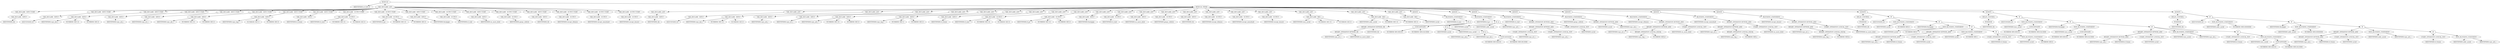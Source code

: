 digraph G {	
ranksep=.25;
	0 [label="MODULE"];
	1 [label="IDENTIFIERS:or1200_if"];
	0 -> 1;
	2 [label="VAR_DECLARE_LIST"];
	0 -> 2;
	3 [label="VAR_DECLARE  INPUT PORT"];
	2 -> 3;
	4 [label="VAR_DECLARE  INPUT"];
	3 -> 4;
	5 [label="IDENTIFIERS:clk"];
	4 -> 5;
	16 [label="VAR_DECLARE  INPUT PORT"];
	2 -> 16;
	17 [label="VAR_DECLARE  INPUT"];
	16 -> 17;
	18 [label="IDENTIFIERS:rst"];
	17 -> 18;
	29 [label="VAR_DECLARE  INPUT PORT"];
	2 -> 29;
	30 [label="VAR_DECLARE  INPUT"];
	29 -> 30;
	31 [label="IDENTIFIERS:icpu_dat_i"];
	30 -> 31;
	32 [label="NUMBERS DEC:31"];
	30 -> 32;
	33 [label="NUMBERS DEC:0"];
	30 -> 33;
	42 [label="VAR_DECLARE  INPUT PORT"];
	2 -> 42;
	43 [label="VAR_DECLARE  INPUT"];
	42 -> 43;
	44 [label="IDENTIFIERS:icpu_ack_i"];
	43 -> 44;
	55 [label="VAR_DECLARE  INPUT PORT"];
	2 -> 55;
	56 [label="VAR_DECLARE  INPUT"];
	55 -> 56;
	57 [label="IDENTIFIERS:icpu_err_i"];
	56 -> 57;
	68 [label="VAR_DECLARE  INPUT PORT"];
	2 -> 68;
	69 [label="VAR_DECLARE  INPUT"];
	68 -> 69;
	70 [label="IDENTIFIERS:icpu_adr_i"];
	69 -> 70;
	71 [label="NUMBERS DEC:31"];
	69 -> 71;
	72 [label="NUMBERS DEC:0"];
	69 -> 72;
	81 [label="VAR_DECLARE  INPUT PORT"];
	2 -> 81;
	82 [label="VAR_DECLARE  INPUT"];
	81 -> 82;
	83 [label="IDENTIFIERS:icpu_tag_i"];
	82 -> 83;
	84 [label="NUMBERS DEC:3"];
	82 -> 84;
	85 [label="NUMBERS DEC:0"];
	82 -> 85;
	94 [label="VAR_DECLARE  INPUT PORT"];
	2 -> 94;
	95 [label="VAR_DECLARE  INPUT"];
	94 -> 95;
	96 [label="IDENTIFIERS:if_freeze"];
	95 -> 96;
	107 [label="VAR_DECLARE  OUTPUT PORT"];
	2 -> 107;
	108 [label="VAR_DECLARE  OUTPUT"];
	107 -> 108;
	109 [label="IDENTIFIERS:if_insn"];
	108 -> 109;
	110 [label="NUMBERS DEC:31"];
	108 -> 110;
	111 [label="NUMBERS DEC:0"];
	108 -> 111;
	120 [label="VAR_DECLARE  OUTPUT PORT"];
	2 -> 120;
	121 [label="VAR_DECLARE  OUTPUT"];
	120 -> 121;
	122 [label="IDENTIFIERS:if_pc"];
	121 -> 122;
	123 [label="NUMBERS DEC:31"];
	121 -> 123;
	124 [label="NUMBERS DEC:0"];
	121 -> 124;
	133 [label="VAR_DECLARE  INPUT PORT"];
	2 -> 133;
	134 [label="VAR_DECLARE  INPUT"];
	133 -> 134;
	135 [label="IDENTIFIERS:flushpipe"];
	134 -> 135;
	146 [label="VAR_DECLARE  OUTPUT PORT"];
	2 -> 146;
	147 [label="VAR_DECLARE  OUTPUT"];
	146 -> 147;
	148 [label="IDENTIFIERS:if_stall"];
	147 -> 148;
	159 [label="VAR_DECLARE  INPUT PORT"];
	2 -> 159;
	160 [label="VAR_DECLARE  INPUT"];
	159 -> 160;
	161 [label="IDENTIFIERS:no_more_dslot"];
	160 -> 161;
	172 [label="VAR_DECLARE  OUTPUT PORT"];
	2 -> 172;
	173 [label="VAR_DECLARE  OUTPUT"];
	172 -> 173;
	174 [label="IDENTIFIERS:genpc_refetch"];
	173 -> 174;
	185 [label="VAR_DECLARE  INPUT PORT"];
	2 -> 185;
	186 [label="VAR_DECLARE  INPUT"];
	185 -> 186;
	187 [label="IDENTIFIERS:rfe"];
	186 -> 187;
	198 [label="VAR_DECLARE  OUTPUT PORT"];
	2 -> 198;
	199 [label="VAR_DECLARE  OUTPUT"];
	198 -> 199;
	200 [label="IDENTIFIERS:except_itlbmiss"];
	199 -> 200;
	211 [label="VAR_DECLARE  OUTPUT PORT"];
	2 -> 211;
	212 [label="VAR_DECLARE  OUTPUT"];
	211 -> 212;
	213 [label="IDENTIFIERS:except_immufault"];
	212 -> 213;
	224 [label="VAR_DECLARE  OUTPUT PORT"];
	2 -> 224;
	225 [label="VAR_DECLARE  OUTPUT"];
	224 -> 225;
	226 [label="IDENTIFIERS:except_ibuserr"];
	225 -> 226;
	237 [label="MODULE_ITEMS"];
	0 -> 237;
	238 [label="VAR_DECLARE_LIST"];
	237 -> 238;
	239 [label="VAR_DECLARE  INPUT"];
	238 -> 239;
	240 [label="IDENTIFIERS:clk"];
	239 -> 240;
	246 [label="VAR_DECLARE_LIST"];
	237 -> 246;
	247 [label="VAR_DECLARE  INPUT"];
	246 -> 247;
	248 [label="IDENTIFIERS:rst"];
	247 -> 248;
	254 [label="VAR_DECLARE_LIST"];
	237 -> 254;
	255 [label="VAR_DECLARE  INPUT"];
	254 -> 255;
	256 [label="IDENTIFIERS:icpu_dat_i"];
	255 -> 256;
	257 [label="NUMBERS DEC:31"];
	255 -> 257;
	258 [label="NUMBERS DEC:0"];
	255 -> 258;
	262 [label="VAR_DECLARE_LIST"];
	237 -> 262;
	263 [label="VAR_DECLARE  INPUT"];
	262 -> 263;
	264 [label="IDENTIFIERS:icpu_ack_i"];
	263 -> 264;
	270 [label="VAR_DECLARE_LIST"];
	237 -> 270;
	271 [label="VAR_DECLARE  INPUT"];
	270 -> 271;
	272 [label="IDENTIFIERS:icpu_err_i"];
	271 -> 272;
	278 [label="VAR_DECLARE_LIST"];
	237 -> 278;
	279 [label="VAR_DECLARE  INPUT"];
	278 -> 279;
	280 [label="IDENTIFIERS:icpu_adr_i"];
	279 -> 280;
	281 [label="NUMBERS DEC:31"];
	279 -> 281;
	282 [label="NUMBERS DEC:0"];
	279 -> 282;
	286 [label="VAR_DECLARE_LIST"];
	237 -> 286;
	287 [label="VAR_DECLARE  INPUT"];
	286 -> 287;
	288 [label="IDENTIFIERS:icpu_tag_i"];
	287 -> 288;
	289 [label="NUMBERS DEC:3"];
	287 -> 289;
	290 [label="NUMBERS DEC:0"];
	287 -> 290;
	294 [label="VAR_DECLARE_LIST"];
	237 -> 294;
	295 [label="VAR_DECLARE  INPUT"];
	294 -> 295;
	296 [label="IDENTIFIERS:if_freeze"];
	295 -> 296;
	302 [label="VAR_DECLARE_LIST"];
	237 -> 302;
	303 [label="VAR_DECLARE  OUTPUT"];
	302 -> 303;
	304 [label="IDENTIFIERS:if_insn"];
	303 -> 304;
	305 [label="NUMBERS DEC:31"];
	303 -> 305;
	306 [label="NUMBERS DEC:0"];
	303 -> 306;
	310 [label="VAR_DECLARE_LIST"];
	237 -> 310;
	311 [label="VAR_DECLARE  OUTPUT"];
	310 -> 311;
	312 [label="IDENTIFIERS:if_pc"];
	311 -> 312;
	313 [label="NUMBERS DEC:31"];
	311 -> 313;
	314 [label="NUMBERS DEC:0"];
	311 -> 314;
	318 [label="VAR_DECLARE_LIST"];
	237 -> 318;
	319 [label="VAR_DECLARE  INPUT"];
	318 -> 319;
	320 [label="IDENTIFIERS:flushpipe"];
	319 -> 320;
	326 [label="VAR_DECLARE_LIST"];
	237 -> 326;
	327 [label="VAR_DECLARE  OUTPUT"];
	326 -> 327;
	328 [label="IDENTIFIERS:if_stall"];
	327 -> 328;
	334 [label="VAR_DECLARE_LIST"];
	237 -> 334;
	335 [label="VAR_DECLARE  INPUT"];
	334 -> 335;
	336 [label="IDENTIFIERS:no_more_dslot"];
	335 -> 336;
	342 [label="VAR_DECLARE_LIST"];
	237 -> 342;
	343 [label="VAR_DECLARE  OUTPUT"];
	342 -> 343;
	344 [label="IDENTIFIERS:genpc_refetch"];
	343 -> 344;
	350 [label="VAR_DECLARE_LIST"];
	237 -> 350;
	351 [label="VAR_DECLARE  INPUT"];
	350 -> 351;
	352 [label="IDENTIFIERS:rfe"];
	351 -> 352;
	358 [label="VAR_DECLARE_LIST"];
	237 -> 358;
	359 [label="VAR_DECLARE  OUTPUT"];
	358 -> 359;
	360 [label="IDENTIFIERS:except_itlbmiss"];
	359 -> 360;
	366 [label="VAR_DECLARE_LIST"];
	237 -> 366;
	367 [label="VAR_DECLARE  OUTPUT"];
	366 -> 367;
	368 [label="IDENTIFIERS:except_immufault"];
	367 -> 368;
	374 [label="VAR_DECLARE_LIST"];
	237 -> 374;
	375 [label="VAR_DECLARE  OUTPUT"];
	374 -> 375;
	376 [label="IDENTIFIERS:except_ibuserr"];
	375 -> 376;
	382 [label="VAR_DECLARE_LIST"];
	237 -> 382;
	383 [label="VAR_DECLARE  REG"];
	382 -> 383;
	384 [label="IDENTIFIERS:insn_saved"];
	383 -> 384;
	385 [label="NUMBERS DEC:31"];
	383 -> 385;
	386 [label="NUMBERS DEC:0"];
	383 -> 386;
	390 [label="VAR_DECLARE_LIST"];
	237 -> 390;
	391 [label="VAR_DECLARE  REG"];
	390 -> 391;
	392 [label="IDENTIFIERS:addr_saved"];
	391 -> 392;
	393 [label="NUMBERS DEC:31"];
	391 -> 393;
	394 [label="NUMBERS DEC:0"];
	391 -> 394;
	398 [label="VAR_DECLARE_LIST"];
	237 -> 398;
	399 [label="VAR_DECLARE  REG"];
	398 -> 399;
	400 [label="IDENTIFIERS:saved"];
	399 -> 400;
	406 [label="ASSIGN"];
	237 -> 406;
	407 [label="BLOCKING_STATEMENT"];
	406 -> 407;
	408 [label="IDENTIFIERS:if_insn"];
	407 -> 408;
	409 [label="IF_Q"];
	407 -> 409;
	410 [label="BINARY_OPERATION BITWISE_OR"];
	409 -> 410;
	411 [label="BINARY_OPERATION BITWISE_OR"];
	410 -> 411;
	412 [label="IDENTIFIERS:icpu_err_i"];
	411 -> 412;
	413 [label="IDENTIFIERS:no_more_dslot"];
	411 -> 413;
	414 [label="IDENTIFIERS:rfe"];
	410 -> 414;
	415 [label="CONCATENATE"];
	409 -> 415;
	416 [label="NUMBERS BIN:000101"];
	415 -> 416;
	417 [label="NUMBERS HEX:0410000"];
	415 -> 417;
	418 [label="IF_Q"];
	409 -> 418;
	419 [label="IDENTIFIERS:saved"];
	418 -> 419;
	420 [label="IDENTIFIERS:insn_saved"];
	418 -> 420;
	421 [label="IF_Q"];
	418 -> 421;
	422 [label="IDENTIFIERS:icpu_ack_i"];
	421 -> 422;
	423 [label="IDENTIFIERS:icpu_dat_i"];
	421 -> 423;
	424 [label="CONCATENATE"];
	421 -> 424;
	425 [label="NUMBERS BIN:000101"];
	424 -> 425;
	426 [label="NUMBERS HEX:0610000"];
	424 -> 426;
	427 [label="ASSIGN"];
	237 -> 427;
	428 [label="BLOCKING_STATEMENT"];
	427 -> 428;
	429 [label="IDENTIFIERS:if_pc"];
	428 -> 429;
	430 [label="IF_Q"];
	428 -> 430;
	431 [label="IDENTIFIERS:saved"];
	430 -> 431;
	432 [label="IDENTIFIERS:addr_saved"];
	430 -> 432;
	433 [label="IDENTIFIERS:icpu_adr_i"];
	430 -> 433;
	434 [label="ASSIGN"];
	237 -> 434;
	435 [label="BLOCKING_STATEMENT"];
	434 -> 435;
	436 [label="IDENTIFIERS:if_stall"];
	435 -> 436;
	437 [label="BINARY_OPERATION BITWISE_AND"];
	435 -> 437;
	438 [label="BINARY_OPERATION BITWISE_AND"];
	437 -> 438;
	439 [label="UNARY_OPERATION LOGICAL_NOT"];
	438 -> 439;
	440 [label="IDENTIFIERS:icpu_err_i"];
	439 -> 440;
	441 [label="UNARY_OPERATION LOGICAL_NOT"];
	438 -> 441;
	442 [label="IDENTIFIERS:icpu_ack_i"];
	441 -> 442;
	443 [label="UNARY_OPERATION LOGICAL_NOT"];
	437 -> 443;
	444 [label="IDENTIFIERS:saved"];
	443 -> 444;
	445 [label="ASSIGN"];
	237 -> 445;
	446 [label="BLOCKING_STATEMENT"];
	445 -> 446;
	447 [label="IDENTIFIERS:genpc_refetch"];
	446 -> 447;
	448 [label="BINARY_OPERATION BITWISE_AND"];
	446 -> 448;
	449 [label="IDENTIFIERS:saved"];
	448 -> 449;
	450 [label="IDENTIFIERS:icpu_ack_i"];
	448 -> 450;
	451 [label="ASSIGN"];
	237 -> 451;
	452 [label="BLOCKING_STATEMENT"];
	451 -> 452;
	453 [label="IDENTIFIERS:except_itlbmiss"];
	452 -> 453;
	454 [label="BINARY_OPERATION BITWISE_AND"];
	452 -> 454;
	455 [label="BINARY_OPERATION BITWISE_AND"];
	454 -> 455;
	456 [label="IDENTIFIERS:icpu_err_i"];
	455 -> 456;
	457 [label="BINARY_OPERATION LOGICAL_EQUAL"];
	455 -> 457;
	458 [label="IDENTIFIERS:icpu_tag_i"];
	457 -> 458;
	459 [label="NUMBERS HEX:d"];
	457 -> 459;
	460 [label="UNARY_OPERATION LOGICAL_NOT"];
	454 -> 460;
	461 [label="IDENTIFIERS:no_more_dslot"];
	460 -> 461;
	462 [label="ASSIGN"];
	237 -> 462;
	463 [label="BLOCKING_STATEMENT"];
	462 -> 463;
	464 [label="IDENTIFIERS:except_immufault"];
	463 -> 464;
	465 [label="BINARY_OPERATION BITWISE_AND"];
	463 -> 465;
	466 [label="BINARY_OPERATION BITWISE_AND"];
	465 -> 466;
	467 [label="IDENTIFIERS:icpu_err_i"];
	466 -> 467;
	468 [label="BINARY_OPERATION LOGICAL_EQUAL"];
	466 -> 468;
	469 [label="IDENTIFIERS:icpu_tag_i"];
	468 -> 469;
	470 [label="NUMBERS HEX:c"];
	468 -> 470;
	471 [label="UNARY_OPERATION LOGICAL_NOT"];
	465 -> 471;
	472 [label="IDENTIFIERS:no_more_dslot"];
	471 -> 472;
	473 [label="ASSIGN"];
	237 -> 473;
	474 [label="BLOCKING_STATEMENT"];
	473 -> 474;
	475 [label="IDENTIFIERS:except_ibuserr"];
	474 -> 475;
	476 [label="BINARY_OPERATION BITWISE_AND"];
	474 -> 476;
	477 [label="BINARY_OPERATION BITWISE_AND"];
	476 -> 477;
	478 [label="IDENTIFIERS:icpu_err_i"];
	477 -> 478;
	479 [label="BINARY_OPERATION LOGICAL_EQUAL"];
	477 -> 479;
	480 [label="IDENTIFIERS:icpu_tag_i"];
	479 -> 480;
	481 [label="NUMBERS HEX:b"];
	479 -> 481;
	482 [label="UNARY_OPERATION LOGICAL_NOT"];
	476 -> 482;
	483 [label="IDENTIFIERS:no_more_dslot"];
	482 -> 483;
	484 [label="ALWAYS"];
	237 -> 484;
	485 [label="DELAY_CONTROL"];
	484 -> 485;
	486 [label="POSEDGE"];
	485 -> 486;
	487 [label="IDENTIFIERS:clk"];
	486 -> 487;
	488 [label="IF"];
	484 -> 488;
	489 [label="IDENTIFIERS:rst"];
	488 -> 489;
	490 [label="NON_BLOCKING_STATEMENT"];
	488 -> 490;
	491 [label="IDENTIFIERS:saved"];
	490 -> 491;
	492 [label="NUMBERS BIN:0"];
	490 -> 492;
	493 [label="IF"];
	488 -> 493;
	494 [label="IDENTIFIERS:flushpipe"];
	493 -> 494;
	495 [label="NON_BLOCKING_STATEMENT"];
	493 -> 495;
	496 [label="IDENTIFIERS:saved"];
	495 -> 496;
	497 [label="NUMBERS BIN:0"];
	495 -> 497;
	498 [label="IF"];
	493 -> 498;
	499 [label="BINARY_OPERATION BITWISE_AND"];
	498 -> 499;
	500 [label="BINARY_OPERATION BITWISE_AND"];
	499 -> 500;
	501 [label="IDENTIFIERS:icpu_ack_i"];
	500 -> 501;
	502 [label="IDENTIFIERS:if_freeze"];
	500 -> 502;
	503 [label="UNARY_OPERATION LOGICAL_NOT"];
	499 -> 503;
	504 [label="IDENTIFIERS:saved"];
	503 -> 504;
	505 [label="NON_BLOCKING_STATEMENT"];
	498 -> 505;
	506 [label="IDENTIFIERS:saved"];
	505 -> 506;
	507 [label="NUMBERS BIN:1"];
	505 -> 507;
	508 [label="IF"];
	498 -> 508;
	509 [label="UNARY_OPERATION LOGICAL_NOT"];
	508 -> 509;
	510 [label="IDENTIFIERS:if_freeze"];
	509 -> 510;
	511 [label="NON_BLOCKING_STATEMENT"];
	508 -> 511;
	512 [label="IDENTIFIERS:saved"];
	511 -> 512;
	513 [label="NUMBERS BIN:0"];
	511 -> 513;
	515 [label="ALWAYS"];
	237 -> 515;
	516 [label="DELAY_CONTROL"];
	515 -> 516;
	517 [label="POSEDGE"];
	516 -> 517;
	518 [label="IDENTIFIERS:clk"];
	517 -> 518;
	519 [label="IF"];
	515 -> 519;
	520 [label="IDENTIFIERS:rst"];
	519 -> 520;
	521 [label="NON_BLOCKING_STATEMENT"];
	519 -> 521;
	522 [label="IDENTIFIERS:insn_saved"];
	521 -> 522;
	523 [label="CONCATENATE"];
	521 -> 523;
	524 [label="NUMBERS BIN:000101"];
	523 -> 524;
	525 [label="NUMBERS HEX:0410000"];
	523 -> 525;
	526 [label="IF"];
	519 -> 526;
	527 [label="IDENTIFIERS:flushpipe"];
	526 -> 527;
	528 [label="NON_BLOCKING_STATEMENT"];
	526 -> 528;
	529 [label="IDENTIFIERS:insn_saved"];
	528 -> 529;
	530 [label="CONCATENATE"];
	528 -> 530;
	531 [label="NUMBERS BIN:000101"];
	530 -> 531;
	532 [label="NUMBERS HEX:0410000"];
	530 -> 532;
	533 [label="IF"];
	526 -> 533;
	534 [label="BINARY_OPERATION BITWISE_AND"];
	533 -> 534;
	535 [label="BINARY_OPERATION BITWISE_AND"];
	534 -> 535;
	536 [label="IDENTIFIERS:icpu_ack_i"];
	535 -> 536;
	537 [label="IDENTIFIERS:if_freeze"];
	535 -> 537;
	538 [label="UNARY_OPERATION LOGICAL_NOT"];
	534 -> 538;
	539 [label="IDENTIFIERS:saved"];
	538 -> 539;
	540 [label="NON_BLOCKING_STATEMENT"];
	533 -> 540;
	541 [label="IDENTIFIERS:insn_saved"];
	540 -> 541;
	542 [label="IDENTIFIERS:icpu_dat_i"];
	540 -> 542;
	543 [label="IF"];
	533 -> 543;
	544 [label="UNARY_OPERATION LOGICAL_NOT"];
	543 -> 544;
	545 [label="IDENTIFIERS:if_freeze"];
	544 -> 545;
	546 [label="NON_BLOCKING_STATEMENT"];
	543 -> 546;
	547 [label="IDENTIFIERS:insn_saved"];
	546 -> 547;
	548 [label="CONCATENATE"];
	546 -> 548;
	549 [label="NUMBERS BIN:000101"];
	548 -> 549;
	550 [label="NUMBERS HEX:0410000"];
	548 -> 550;
	552 [label="ALWAYS"];
	237 -> 552;
	553 [label="DELAY_CONTROL"];
	552 -> 553;
	554 [label="POSEDGE"];
	553 -> 554;
	555 [label="IDENTIFIERS:clk"];
	554 -> 555;
	556 [label="IF"];
	552 -> 556;
	557 [label="IDENTIFIERS:rst"];
	556 -> 557;
	558 [label="NON_BLOCKING_STATEMENT"];
	556 -> 558;
	559 [label="IDENTIFIERS:addr_saved"];
	558 -> 559;
	560 [label="NUMBERS HEX:00000000"];
	558 -> 560;
	561 [label="IF"];
	556 -> 561;
	562 [label="IDENTIFIERS:flushpipe"];
	561 -> 562;
	563 [label="NON_BLOCKING_STATEMENT"];
	561 -> 563;
	564 [label="IDENTIFIERS:addr_saved"];
	563 -> 564;
	565 [label="NUMBERS HEX:00000000"];
	563 -> 565;
	566 [label="IF"];
	561 -> 566;
	567 [label="BINARY_OPERATION BITWISE_AND"];
	566 -> 567;
	568 [label="BINARY_OPERATION BITWISE_AND"];
	567 -> 568;
	569 [label="IDENTIFIERS:icpu_ack_i"];
	568 -> 569;
	570 [label="IDENTIFIERS:if_freeze"];
	568 -> 570;
	571 [label="UNARY_OPERATION LOGICAL_NOT"];
	567 -> 571;
	572 [label="IDENTIFIERS:saved"];
	571 -> 572;
	573 [label="NON_BLOCKING_STATEMENT"];
	566 -> 573;
	574 [label="IDENTIFIERS:addr_saved"];
	573 -> 574;
	575 [label="IDENTIFIERS:icpu_adr_i"];
	573 -> 575;
	576 [label="IF"];
	566 -> 576;
	577 [label="UNARY_OPERATION LOGICAL_NOT"];
	576 -> 577;
	578 [label="IDENTIFIERS:if_freeze"];
	577 -> 578;
	579 [label="NON_BLOCKING_STATEMENT"];
	576 -> 579;
	580 [label="IDENTIFIERS:addr_saved"];
	579 -> 580;
	581 [label="IDENTIFIERS:icpu_adr_i"];
	579 -> 581;
}
